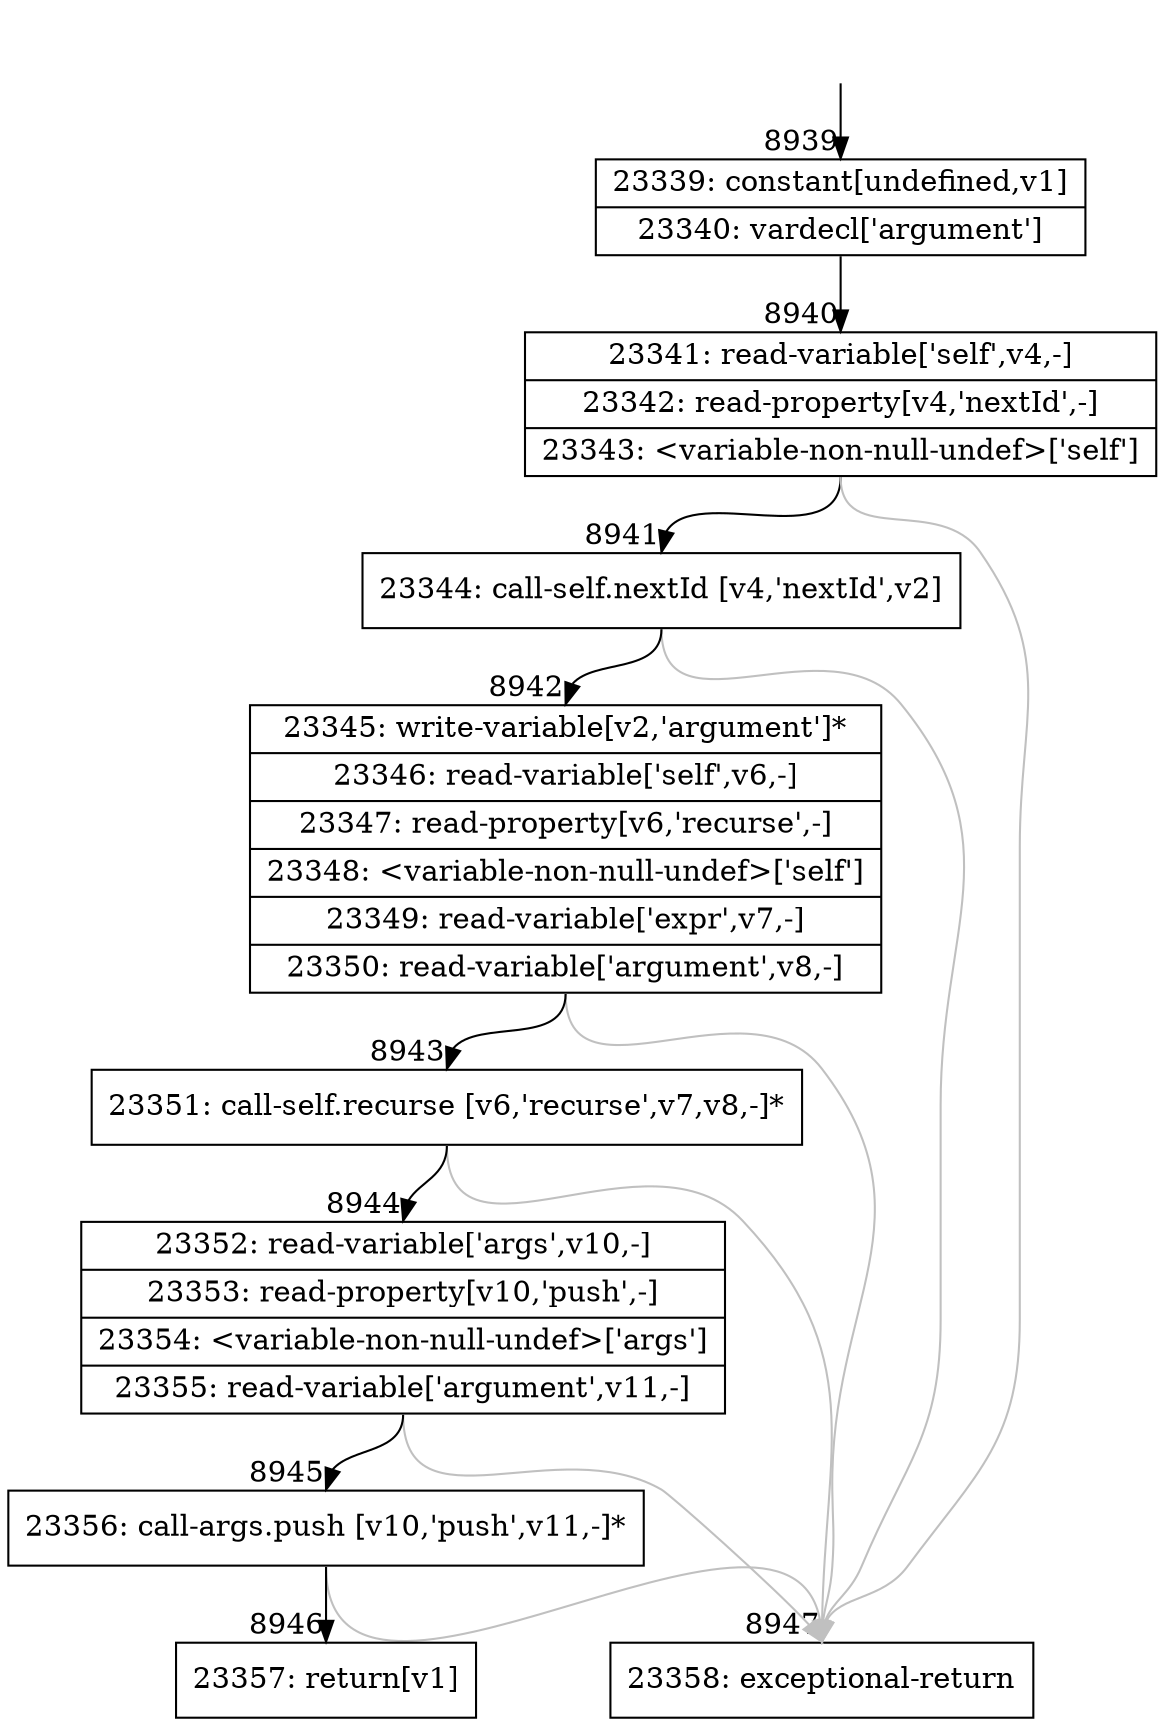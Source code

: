 digraph {
rankdir="TD"
BB_entry658[shape=none,label=""];
BB_entry658 -> BB8939 [tailport=s, headport=n, headlabel="    8939"]
BB8939 [shape=record label="{23339: constant[undefined,v1]|23340: vardecl['argument']}" ] 
BB8939 -> BB8940 [tailport=s, headport=n, headlabel="      8940"]
BB8940 [shape=record label="{23341: read-variable['self',v4,-]|23342: read-property[v4,'nextId',-]|23343: \<variable-non-null-undef\>['self']}" ] 
BB8940 -> BB8941 [tailport=s, headport=n, headlabel="      8941"]
BB8940 -> BB8947 [tailport=s, headport=n, color=gray, headlabel="      8947"]
BB8941 [shape=record label="{23344: call-self.nextId [v4,'nextId',v2]}" ] 
BB8941 -> BB8942 [tailport=s, headport=n, headlabel="      8942"]
BB8941 -> BB8947 [tailport=s, headport=n, color=gray]
BB8942 [shape=record label="{23345: write-variable[v2,'argument']*|23346: read-variable['self',v6,-]|23347: read-property[v6,'recurse',-]|23348: \<variable-non-null-undef\>['self']|23349: read-variable['expr',v7,-]|23350: read-variable['argument',v8,-]}" ] 
BB8942 -> BB8943 [tailport=s, headport=n, headlabel="      8943"]
BB8942 -> BB8947 [tailport=s, headport=n, color=gray]
BB8943 [shape=record label="{23351: call-self.recurse [v6,'recurse',v7,v8,-]*}" ] 
BB8943 -> BB8944 [tailport=s, headport=n, headlabel="      8944"]
BB8943 -> BB8947 [tailport=s, headport=n, color=gray]
BB8944 [shape=record label="{23352: read-variable['args',v10,-]|23353: read-property[v10,'push',-]|23354: \<variable-non-null-undef\>['args']|23355: read-variable['argument',v11,-]}" ] 
BB8944 -> BB8945 [tailport=s, headport=n, headlabel="      8945"]
BB8944 -> BB8947 [tailport=s, headport=n, color=gray]
BB8945 [shape=record label="{23356: call-args.push [v10,'push',v11,-]*}" ] 
BB8945 -> BB8946 [tailport=s, headport=n, headlabel="      8946"]
BB8945 -> BB8947 [tailport=s, headport=n, color=gray]
BB8946 [shape=record label="{23357: return[v1]}" ] 
BB8947 [shape=record label="{23358: exceptional-return}" ] 
//#$~ 13341
}
